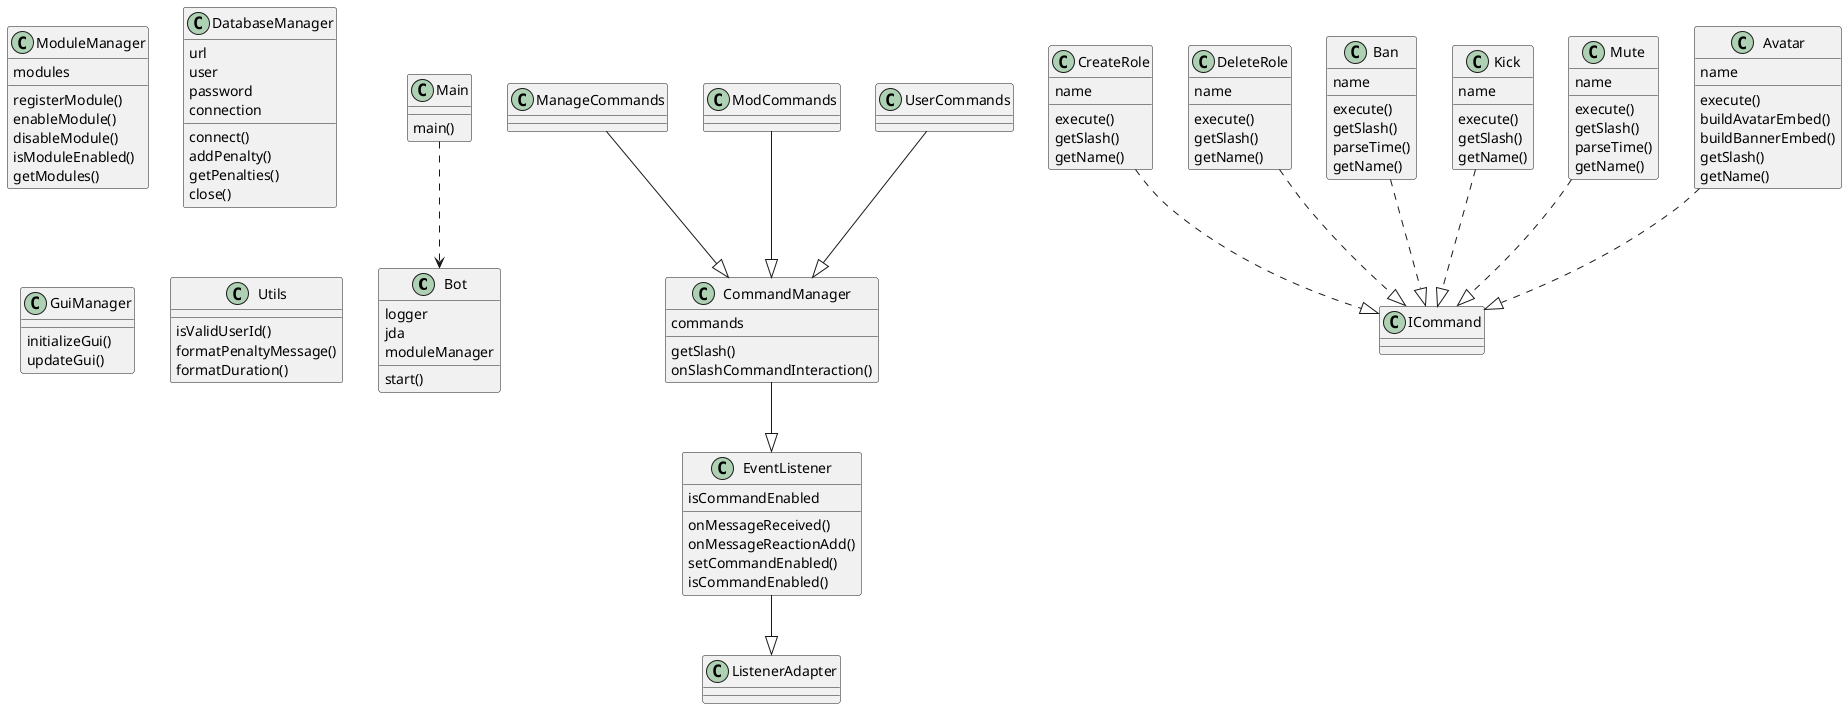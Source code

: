 @startuml diagrama
class Bot {
  logger
  jda
  moduleManager
  start()
}
class Main {
  main()
}
Main ..> Bot
class ModuleManager {
  modules
  registerModule()
  enableModule()
  disableModule()
  isModuleEnabled()
  getModules()
}
class CommandManager {
  commands
  getSlash()
  onSlashCommandInteraction()
}
CommandManager --|> EventListener
class ManageCommands {
}
ManageCommands --|> CommandManager
class ModCommands {
}
ModCommands --|> CommandManager
class UserCommands {
}
UserCommands --|> CommandManager
class CreateRole {
  name
  execute()
  getSlash()
  getName()
}
CreateRole ..|> ICommand
class DeleteRole {
  name
  execute()
  getSlash()
  getName()
}
DeleteRole ..|> ICommand
class Ban {
  name
  execute()
  getSlash()
  parseTime()
  getName()
}
Ban ..|> ICommand
class Kick {
  name
  execute()
  getSlash()
  getName()
}
Kick ..|> ICommand
class Mute {
  name
  execute()
  getSlash()
  parseTime()
  getName()
}
Mute ..|> ICommand
class Avatar {
  name
  execute()
  buildAvatarEmbed()
  buildBannerEmbed()
  getSlash()
  getName()
}
Avatar ..|> ICommand
class DatabaseManager {
  url
  user
  password
  connection
  connect()
  addPenalty()
  getPenalties()
  close()
}
class EventListener {
  isCommandEnabled
  onMessageReceived()
  onMessageReactionAdd()
  setCommandEnabled()
  isCommandEnabled()
}
EventListener --|> ListenerAdapter
class GuiManager {
  initializeGui()
  updateGui()
}
class Utils {
  isValidUserId()
  formatPenaltyMessage()
  formatDuration()
}
@enduml
